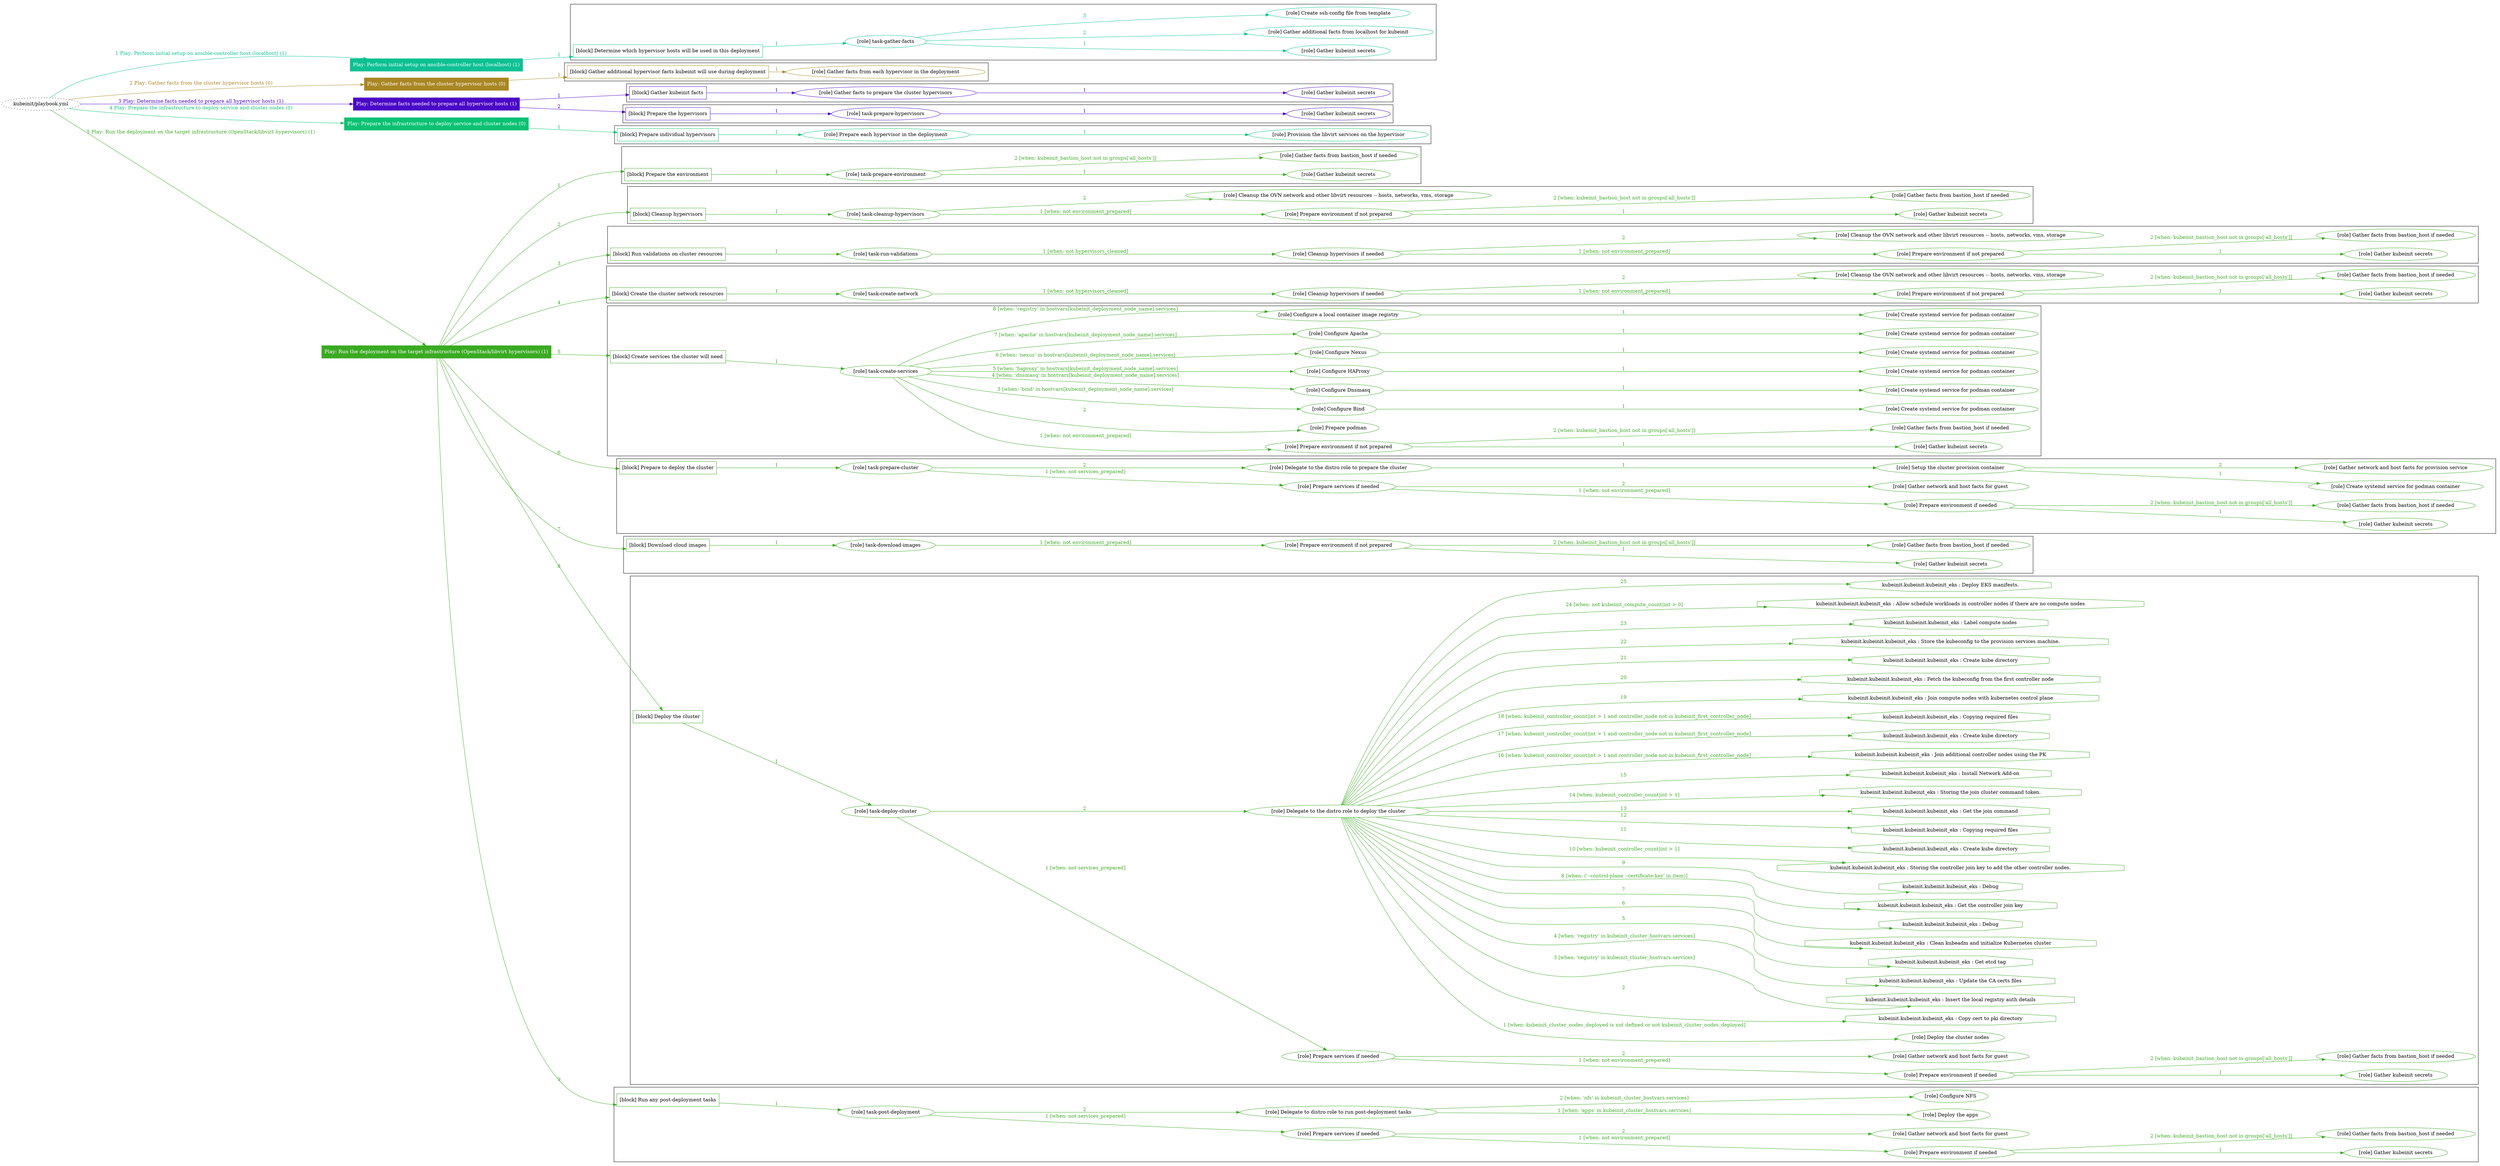 digraph {
	graph [concentrate=true ordering=in rankdir=LR ratio=fill]
	edge [esep=5 sep=10]
	"kubeinit/playbook.yml" [URL="/home/runner/work/kubeinit/kubeinit/kubeinit/playbook.yml" id=playbook_73ea5d40 style=dotted]
	"kubeinit/playbook.yml" -> play_178c7179 [label="1 Play: Perform initial setup on ansible-controller host (localhost) (1)" color="#0bc193" fontcolor="#0bc193" id=edge_play_178c7179 labeltooltip="1 Play: Perform initial setup on ansible-controller host (localhost) (1)" tooltip="1 Play: Perform initial setup on ansible-controller host (localhost) (1)"]
	subgraph "Play: Perform initial setup on ansible-controller host (localhost) (1)" {
		play_178c7179 [label="Play: Perform initial setup on ansible-controller host (localhost) (1)" URL="/home/runner/work/kubeinit/kubeinit/kubeinit/playbook.yml" color="#0bc193" fontcolor="#ffffff" id=play_178c7179 shape=box style=filled tooltip=localhost]
		play_178c7179 -> block_d33a2add [label=1 color="#0bc193" fontcolor="#0bc193" id=edge_block_d33a2add labeltooltip=1 tooltip=1]
		subgraph cluster_block_d33a2add {
			block_d33a2add [label="[block] Determine which hypervisor hosts will be used in this deployment" URL="/home/runner/work/kubeinit/kubeinit/kubeinit/playbook.yml" color="#0bc193" id=block_d33a2add labeltooltip="Determine which hypervisor hosts will be used in this deployment" shape=box tooltip="Determine which hypervisor hosts will be used in this deployment"]
			block_d33a2add -> role_a3ffa17d [label="1 " color="#0bc193" fontcolor="#0bc193" id=edge_role_a3ffa17d labeltooltip="1 " tooltip="1 "]
			subgraph "task-gather-facts" {
				role_a3ffa17d [label="[role] task-gather-facts" URL="/home/runner/work/kubeinit/kubeinit/kubeinit/playbook.yml" color="#0bc193" id=role_a3ffa17d tooltip="task-gather-facts"]
				role_a3ffa17d -> role_2669a868 [label="1 " color="#0bc193" fontcolor="#0bc193" id=edge_role_2669a868 labeltooltip="1 " tooltip="1 "]
				subgraph "Gather kubeinit secrets" {
					role_2669a868 [label="[role] Gather kubeinit secrets" URL="/home/runner/.ansible/collections/ansible_collections/kubeinit/kubeinit/roles/kubeinit_prepare/tasks/build_hypervisors_group.yml" color="#0bc193" id=role_2669a868 tooltip="Gather kubeinit secrets"]
				}
				role_a3ffa17d -> role_942c9048 [label="2 " color="#0bc193" fontcolor="#0bc193" id=edge_role_942c9048 labeltooltip="2 " tooltip="2 "]
				subgraph "Gather additional facts from localhost for kubeinit" {
					role_942c9048 [label="[role] Gather additional facts from localhost for kubeinit" URL="/home/runner/.ansible/collections/ansible_collections/kubeinit/kubeinit/roles/kubeinit_prepare/tasks/build_hypervisors_group.yml" color="#0bc193" id=role_942c9048 tooltip="Gather additional facts from localhost for kubeinit"]
				}
				role_a3ffa17d -> role_e2783677 [label="3 " color="#0bc193" fontcolor="#0bc193" id=edge_role_e2783677 labeltooltip="3 " tooltip="3 "]
				subgraph "Create ssh config file from template" {
					role_e2783677 [label="[role] Create ssh config file from template" URL="/home/runner/.ansible/collections/ansible_collections/kubeinit/kubeinit/roles/kubeinit_prepare/tasks/build_hypervisors_group.yml" color="#0bc193" id=role_e2783677 tooltip="Create ssh config file from template"]
				}
			}
		}
	}
	"kubeinit/playbook.yml" -> play_78fa044d [label="2 Play: Gather facts from the cluster hypervisor hosts (0)" color="#a98623" fontcolor="#a98623" id=edge_play_78fa044d labeltooltip="2 Play: Gather facts from the cluster hypervisor hosts (0)" tooltip="2 Play: Gather facts from the cluster hypervisor hosts (0)"]
	subgraph "Play: Gather facts from the cluster hypervisor hosts (0)" {
		play_78fa044d [label="Play: Gather facts from the cluster hypervisor hosts (0)" URL="/home/runner/work/kubeinit/kubeinit/kubeinit/playbook.yml" color="#a98623" fontcolor="#ffffff" id=play_78fa044d shape=box style=filled tooltip="Play: Gather facts from the cluster hypervisor hosts (0)"]
		play_78fa044d -> block_79963cf7 [label=1 color="#a98623" fontcolor="#a98623" id=edge_block_79963cf7 labeltooltip=1 tooltip=1]
		subgraph cluster_block_79963cf7 {
			block_79963cf7 [label="[block] Gather additional hypervisor facts kubeinit will use during deployment" URL="/home/runner/work/kubeinit/kubeinit/kubeinit/playbook.yml" color="#a98623" id=block_79963cf7 labeltooltip="Gather additional hypervisor facts kubeinit will use during deployment" shape=box tooltip="Gather additional hypervisor facts kubeinit will use during deployment"]
			block_79963cf7 -> role_2bf101c7 [label="1 " color="#a98623" fontcolor="#a98623" id=edge_role_2bf101c7 labeltooltip="1 " tooltip="1 "]
			subgraph "Gather facts from each hypervisor in the deployment" {
				role_2bf101c7 [label="[role] Gather facts from each hypervisor in the deployment" URL="/home/runner/work/kubeinit/kubeinit/kubeinit/playbook.yml" color="#a98623" id=role_2bf101c7 tooltip="Gather facts from each hypervisor in the deployment"]
			}
		}
	}
	"kubeinit/playbook.yml" -> play_cc22d620 [label="3 Play: Determine facts needed to prepare all hypervisor hosts (1)" color="#4a06c6" fontcolor="#4a06c6" id=edge_play_cc22d620 labeltooltip="3 Play: Determine facts needed to prepare all hypervisor hosts (1)" tooltip="3 Play: Determine facts needed to prepare all hypervisor hosts (1)"]
	subgraph "Play: Determine facts needed to prepare all hypervisor hosts (1)" {
		play_cc22d620 [label="Play: Determine facts needed to prepare all hypervisor hosts (1)" URL="/home/runner/work/kubeinit/kubeinit/kubeinit/playbook.yml" color="#4a06c6" fontcolor="#ffffff" id=play_cc22d620 shape=box style=filled tooltip=localhost]
		play_cc22d620 -> block_be7b2fae [label=1 color="#4a06c6" fontcolor="#4a06c6" id=edge_block_be7b2fae labeltooltip=1 tooltip=1]
		subgraph cluster_block_be7b2fae {
			block_be7b2fae [label="[block] Gather kubeinit facts" URL="/home/runner/work/kubeinit/kubeinit/kubeinit/playbook.yml" color="#4a06c6" id=block_be7b2fae labeltooltip="Gather kubeinit facts" shape=box tooltip="Gather kubeinit facts"]
			block_be7b2fae -> role_cfc468ed [label="1 " color="#4a06c6" fontcolor="#4a06c6" id=edge_role_cfc468ed labeltooltip="1 " tooltip="1 "]
			subgraph "Gather facts to prepare the cluster hypervisors" {
				role_cfc468ed [label="[role] Gather facts to prepare the cluster hypervisors" URL="/home/runner/work/kubeinit/kubeinit/kubeinit/playbook.yml" color="#4a06c6" id=role_cfc468ed tooltip="Gather facts to prepare the cluster hypervisors"]
				role_cfc468ed -> role_69be9caf [label="1 " color="#4a06c6" fontcolor="#4a06c6" id=edge_role_69be9caf labeltooltip="1 " tooltip="1 "]
				subgraph "Gather kubeinit secrets" {
					role_69be9caf [label="[role] Gather kubeinit secrets" URL="/home/runner/.ansible/collections/ansible_collections/kubeinit/kubeinit/roles/kubeinit_prepare/tasks/gather_kubeinit_facts.yml" color="#4a06c6" id=role_69be9caf tooltip="Gather kubeinit secrets"]
				}
			}
		}
		play_cc22d620 -> block_89b8a695 [label=2 color="#4a06c6" fontcolor="#4a06c6" id=edge_block_89b8a695 labeltooltip=2 tooltip=2]
		subgraph cluster_block_89b8a695 {
			block_89b8a695 [label="[block] Prepare the hypervisors" URL="/home/runner/work/kubeinit/kubeinit/kubeinit/playbook.yml" color="#4a06c6" id=block_89b8a695 labeltooltip="Prepare the hypervisors" shape=box tooltip="Prepare the hypervisors"]
			block_89b8a695 -> role_dc001e9f [label="1 " color="#4a06c6" fontcolor="#4a06c6" id=edge_role_dc001e9f labeltooltip="1 " tooltip="1 "]
			subgraph "task-prepare-hypervisors" {
				role_dc001e9f [label="[role] task-prepare-hypervisors" URL="/home/runner/work/kubeinit/kubeinit/kubeinit/playbook.yml" color="#4a06c6" id=role_dc001e9f tooltip="task-prepare-hypervisors"]
				role_dc001e9f -> role_aa5a6fe9 [label="1 " color="#4a06c6" fontcolor="#4a06c6" id=edge_role_aa5a6fe9 labeltooltip="1 " tooltip="1 "]
				subgraph "Gather kubeinit secrets" {
					role_aa5a6fe9 [label="[role] Gather kubeinit secrets" URL="/home/runner/.ansible/collections/ansible_collections/kubeinit/kubeinit/roles/kubeinit_prepare/tasks/gather_kubeinit_facts.yml" color="#4a06c6" id=role_aa5a6fe9 tooltip="Gather kubeinit secrets"]
				}
			}
		}
	}
	"kubeinit/playbook.yml" -> play_43440e6a [label="4 Play: Prepare the infrastructure to deploy service and cluster nodes (0)" color="#0ac273" fontcolor="#0ac273" id=edge_play_43440e6a labeltooltip="4 Play: Prepare the infrastructure to deploy service and cluster nodes (0)" tooltip="4 Play: Prepare the infrastructure to deploy service and cluster nodes (0)"]
	subgraph "Play: Prepare the infrastructure to deploy service and cluster nodes (0)" {
		play_43440e6a [label="Play: Prepare the infrastructure to deploy service and cluster nodes (0)" URL="/home/runner/work/kubeinit/kubeinit/kubeinit/playbook.yml" color="#0ac273" fontcolor="#ffffff" id=play_43440e6a shape=box style=filled tooltip="Play: Prepare the infrastructure to deploy service and cluster nodes (0)"]
		play_43440e6a -> block_5da84315 [label=1 color="#0ac273" fontcolor="#0ac273" id=edge_block_5da84315 labeltooltip=1 tooltip=1]
		subgraph cluster_block_5da84315 {
			block_5da84315 [label="[block] Prepare individual hypervisors" URL="/home/runner/work/kubeinit/kubeinit/kubeinit/playbook.yml" color="#0ac273" id=block_5da84315 labeltooltip="Prepare individual hypervisors" shape=box tooltip="Prepare individual hypervisors"]
			block_5da84315 -> role_66bf6797 [label="1 " color="#0ac273" fontcolor="#0ac273" id=edge_role_66bf6797 labeltooltip="1 " tooltip="1 "]
			subgraph "Prepare each hypervisor in the deployment" {
				role_66bf6797 [label="[role] Prepare each hypervisor in the deployment" URL="/home/runner/work/kubeinit/kubeinit/kubeinit/playbook.yml" color="#0ac273" id=role_66bf6797 tooltip="Prepare each hypervisor in the deployment"]
				role_66bf6797 -> role_6b12c9f8 [label="1 " color="#0ac273" fontcolor="#0ac273" id=edge_role_6b12c9f8 labeltooltip="1 " tooltip="1 "]
				subgraph "Provision the libvirt services on the hypervisor" {
					role_6b12c9f8 [label="[role] Provision the libvirt services on the hypervisor" URL="/home/runner/.ansible/collections/ansible_collections/kubeinit/kubeinit/roles/kubeinit_prepare/tasks/prepare_hypervisor.yml" color="#0ac273" id=role_6b12c9f8 tooltip="Provision the libvirt services on the hypervisor"]
				}
			}
		}
	}
	"kubeinit/playbook.yml" -> play_8c457fa3 [label="5 Play: Run the deployment on the target infrastructure (OpenStack/libvirt hypervisors) (1)" color="#3aaa22" fontcolor="#3aaa22" id=edge_play_8c457fa3 labeltooltip="5 Play: Run the deployment on the target infrastructure (OpenStack/libvirt hypervisors) (1)" tooltip="5 Play: Run the deployment on the target infrastructure (OpenStack/libvirt hypervisors) (1)"]
	subgraph "Play: Run the deployment on the target infrastructure (OpenStack/libvirt hypervisors) (1)" {
		play_8c457fa3 [label="Play: Run the deployment on the target infrastructure (OpenStack/libvirt hypervisors) (1)" URL="/home/runner/work/kubeinit/kubeinit/kubeinit/playbook.yml" color="#3aaa22" fontcolor="#ffffff" id=play_8c457fa3 shape=box style=filled tooltip=localhost]
		play_8c457fa3 -> block_6db707db [label=1 color="#3aaa22" fontcolor="#3aaa22" id=edge_block_6db707db labeltooltip=1 tooltip=1]
		subgraph cluster_block_6db707db {
			block_6db707db [label="[block] Prepare the environment" URL="/home/runner/work/kubeinit/kubeinit/kubeinit/playbook.yml" color="#3aaa22" id=block_6db707db labeltooltip="Prepare the environment" shape=box tooltip="Prepare the environment"]
			block_6db707db -> role_8613cb10 [label="1 " color="#3aaa22" fontcolor="#3aaa22" id=edge_role_8613cb10 labeltooltip="1 " tooltip="1 "]
			subgraph "task-prepare-environment" {
				role_8613cb10 [label="[role] task-prepare-environment" URL="/home/runner/work/kubeinit/kubeinit/kubeinit/playbook.yml" color="#3aaa22" id=role_8613cb10 tooltip="task-prepare-environment"]
				role_8613cb10 -> role_75d8acd9 [label="1 " color="#3aaa22" fontcolor="#3aaa22" id=edge_role_75d8acd9 labeltooltip="1 " tooltip="1 "]
				subgraph "Gather kubeinit secrets" {
					role_75d8acd9 [label="[role] Gather kubeinit secrets" URL="/home/runner/.ansible/collections/ansible_collections/kubeinit/kubeinit/roles/kubeinit_prepare/tasks/gather_kubeinit_facts.yml" color="#3aaa22" id=role_75d8acd9 tooltip="Gather kubeinit secrets"]
				}
				role_8613cb10 -> role_0a829ca1 [label="2 [when: kubeinit_bastion_host not in groups['all_hosts']]" color="#3aaa22" fontcolor="#3aaa22" id=edge_role_0a829ca1 labeltooltip="2 [when: kubeinit_bastion_host not in groups['all_hosts']]" tooltip="2 [when: kubeinit_bastion_host not in groups['all_hosts']]"]
				subgraph "Gather facts from bastion_host if needed" {
					role_0a829ca1 [label="[role] Gather facts from bastion_host if needed" URL="/home/runner/.ansible/collections/ansible_collections/kubeinit/kubeinit/roles/kubeinit_prepare/tasks/main.yml" color="#3aaa22" id=role_0a829ca1 tooltip="Gather facts from bastion_host if needed"]
				}
			}
		}
		play_8c457fa3 -> block_9a903a98 [label=2 color="#3aaa22" fontcolor="#3aaa22" id=edge_block_9a903a98 labeltooltip=2 tooltip=2]
		subgraph cluster_block_9a903a98 {
			block_9a903a98 [label="[block] Cleanup hypervisors" URL="/home/runner/work/kubeinit/kubeinit/kubeinit/playbook.yml" color="#3aaa22" id=block_9a903a98 labeltooltip="Cleanup hypervisors" shape=box tooltip="Cleanup hypervisors"]
			block_9a903a98 -> role_1268deb5 [label="1 " color="#3aaa22" fontcolor="#3aaa22" id=edge_role_1268deb5 labeltooltip="1 " tooltip="1 "]
			subgraph "task-cleanup-hypervisors" {
				role_1268deb5 [label="[role] task-cleanup-hypervisors" URL="/home/runner/work/kubeinit/kubeinit/kubeinit/playbook.yml" color="#3aaa22" id=role_1268deb5 tooltip="task-cleanup-hypervisors"]
				role_1268deb5 -> role_5568a66a [label="1 [when: not environment_prepared]" color="#3aaa22" fontcolor="#3aaa22" id=edge_role_5568a66a labeltooltip="1 [when: not environment_prepared]" tooltip="1 [when: not environment_prepared]"]
				subgraph "Prepare environment if not prepared" {
					role_5568a66a [label="[role] Prepare environment if not prepared" URL="/home/runner/.ansible/collections/ansible_collections/kubeinit/kubeinit/roles/kubeinit_libvirt/tasks/cleanup_hypervisors.yml" color="#3aaa22" id=role_5568a66a tooltip="Prepare environment if not prepared"]
					role_5568a66a -> role_e783dce4 [label="1 " color="#3aaa22" fontcolor="#3aaa22" id=edge_role_e783dce4 labeltooltip="1 " tooltip="1 "]
					subgraph "Gather kubeinit secrets" {
						role_e783dce4 [label="[role] Gather kubeinit secrets" URL="/home/runner/.ansible/collections/ansible_collections/kubeinit/kubeinit/roles/kubeinit_prepare/tasks/gather_kubeinit_facts.yml" color="#3aaa22" id=role_e783dce4 tooltip="Gather kubeinit secrets"]
					}
					role_5568a66a -> role_cadfa3b3 [label="2 [when: kubeinit_bastion_host not in groups['all_hosts']]" color="#3aaa22" fontcolor="#3aaa22" id=edge_role_cadfa3b3 labeltooltip="2 [when: kubeinit_bastion_host not in groups['all_hosts']]" tooltip="2 [when: kubeinit_bastion_host not in groups['all_hosts']]"]
					subgraph "Gather facts from bastion_host if needed" {
						role_cadfa3b3 [label="[role] Gather facts from bastion_host if needed" URL="/home/runner/.ansible/collections/ansible_collections/kubeinit/kubeinit/roles/kubeinit_prepare/tasks/main.yml" color="#3aaa22" id=role_cadfa3b3 tooltip="Gather facts from bastion_host if needed"]
					}
				}
				role_1268deb5 -> role_5ed017e2 [label="2 " color="#3aaa22" fontcolor="#3aaa22" id=edge_role_5ed017e2 labeltooltip="2 " tooltip="2 "]
				subgraph "Cleanup the OVN network and other libvirt resources -- hosts, networks, vms, storage" {
					role_5ed017e2 [label="[role] Cleanup the OVN network and other libvirt resources -- hosts, networks, vms, storage" URL="/home/runner/.ansible/collections/ansible_collections/kubeinit/kubeinit/roles/kubeinit_libvirt/tasks/cleanup_hypervisors.yml" color="#3aaa22" id=role_5ed017e2 tooltip="Cleanup the OVN network and other libvirt resources -- hosts, networks, vms, storage"]
				}
			}
		}
		play_8c457fa3 -> block_7026a545 [label=3 color="#3aaa22" fontcolor="#3aaa22" id=edge_block_7026a545 labeltooltip=3 tooltip=3]
		subgraph cluster_block_7026a545 {
			block_7026a545 [label="[block] Run validations on cluster resources" URL="/home/runner/work/kubeinit/kubeinit/kubeinit/playbook.yml" color="#3aaa22" id=block_7026a545 labeltooltip="Run validations on cluster resources" shape=box tooltip="Run validations on cluster resources"]
			block_7026a545 -> role_ca55e3d1 [label="1 " color="#3aaa22" fontcolor="#3aaa22" id=edge_role_ca55e3d1 labeltooltip="1 " tooltip="1 "]
			subgraph "task-run-validations" {
				role_ca55e3d1 [label="[role] task-run-validations" URL="/home/runner/work/kubeinit/kubeinit/kubeinit/playbook.yml" color="#3aaa22" id=role_ca55e3d1 tooltip="task-run-validations"]
				role_ca55e3d1 -> role_7c94e827 [label="1 [when: not hypervisors_cleaned]" color="#3aaa22" fontcolor="#3aaa22" id=edge_role_7c94e827 labeltooltip="1 [when: not hypervisors_cleaned]" tooltip="1 [when: not hypervisors_cleaned]"]
				subgraph "Cleanup hypervisors if needed" {
					role_7c94e827 [label="[role] Cleanup hypervisors if needed" URL="/home/runner/.ansible/collections/ansible_collections/kubeinit/kubeinit/roles/kubeinit_validations/tasks/main.yml" color="#3aaa22" id=role_7c94e827 tooltip="Cleanup hypervisors if needed"]
					role_7c94e827 -> role_f835005c [label="1 [when: not environment_prepared]" color="#3aaa22" fontcolor="#3aaa22" id=edge_role_f835005c labeltooltip="1 [when: not environment_prepared]" tooltip="1 [when: not environment_prepared]"]
					subgraph "Prepare environment if not prepared" {
						role_f835005c [label="[role] Prepare environment if not prepared" URL="/home/runner/.ansible/collections/ansible_collections/kubeinit/kubeinit/roles/kubeinit_libvirt/tasks/cleanup_hypervisors.yml" color="#3aaa22" id=role_f835005c tooltip="Prepare environment if not prepared"]
						role_f835005c -> role_4579c819 [label="1 " color="#3aaa22" fontcolor="#3aaa22" id=edge_role_4579c819 labeltooltip="1 " tooltip="1 "]
						subgraph "Gather kubeinit secrets" {
							role_4579c819 [label="[role] Gather kubeinit secrets" URL="/home/runner/.ansible/collections/ansible_collections/kubeinit/kubeinit/roles/kubeinit_prepare/tasks/gather_kubeinit_facts.yml" color="#3aaa22" id=role_4579c819 tooltip="Gather kubeinit secrets"]
						}
						role_f835005c -> role_3089111e [label="2 [when: kubeinit_bastion_host not in groups['all_hosts']]" color="#3aaa22" fontcolor="#3aaa22" id=edge_role_3089111e labeltooltip="2 [when: kubeinit_bastion_host not in groups['all_hosts']]" tooltip="2 [when: kubeinit_bastion_host not in groups['all_hosts']]"]
						subgraph "Gather facts from bastion_host if needed" {
							role_3089111e [label="[role] Gather facts from bastion_host if needed" URL="/home/runner/.ansible/collections/ansible_collections/kubeinit/kubeinit/roles/kubeinit_prepare/tasks/main.yml" color="#3aaa22" id=role_3089111e tooltip="Gather facts from bastion_host if needed"]
						}
					}
					role_7c94e827 -> role_7738b339 [label="2 " color="#3aaa22" fontcolor="#3aaa22" id=edge_role_7738b339 labeltooltip="2 " tooltip="2 "]
					subgraph "Cleanup the OVN network and other libvirt resources -- hosts, networks, vms, storage" {
						role_7738b339 [label="[role] Cleanup the OVN network and other libvirt resources -- hosts, networks, vms, storage" URL="/home/runner/.ansible/collections/ansible_collections/kubeinit/kubeinit/roles/kubeinit_libvirt/tasks/cleanup_hypervisors.yml" color="#3aaa22" id=role_7738b339 tooltip="Cleanup the OVN network and other libvirt resources -- hosts, networks, vms, storage"]
					}
				}
			}
		}
		play_8c457fa3 -> block_9e583477 [label=4 color="#3aaa22" fontcolor="#3aaa22" id=edge_block_9e583477 labeltooltip=4 tooltip=4]
		subgraph cluster_block_9e583477 {
			block_9e583477 [label="[block] Create the cluster network resources" URL="/home/runner/work/kubeinit/kubeinit/kubeinit/playbook.yml" color="#3aaa22" id=block_9e583477 labeltooltip="Create the cluster network resources" shape=box tooltip="Create the cluster network resources"]
			block_9e583477 -> role_05006e91 [label="1 " color="#3aaa22" fontcolor="#3aaa22" id=edge_role_05006e91 labeltooltip="1 " tooltip="1 "]
			subgraph "task-create-network" {
				role_05006e91 [label="[role] task-create-network" URL="/home/runner/work/kubeinit/kubeinit/kubeinit/playbook.yml" color="#3aaa22" id=role_05006e91 tooltip="task-create-network"]
				role_05006e91 -> role_e080c308 [label="1 [when: not hypervisors_cleaned]" color="#3aaa22" fontcolor="#3aaa22" id=edge_role_e080c308 labeltooltip="1 [when: not hypervisors_cleaned]" tooltip="1 [when: not hypervisors_cleaned]"]
				subgraph "Cleanup hypervisors if needed" {
					role_e080c308 [label="[role] Cleanup hypervisors if needed" URL="/home/runner/.ansible/collections/ansible_collections/kubeinit/kubeinit/roles/kubeinit_libvirt/tasks/create_network.yml" color="#3aaa22" id=role_e080c308 tooltip="Cleanup hypervisors if needed"]
					role_e080c308 -> role_e93b52b5 [label="1 [when: not environment_prepared]" color="#3aaa22" fontcolor="#3aaa22" id=edge_role_e93b52b5 labeltooltip="1 [when: not environment_prepared]" tooltip="1 [when: not environment_prepared]"]
					subgraph "Prepare environment if not prepared" {
						role_e93b52b5 [label="[role] Prepare environment if not prepared" URL="/home/runner/.ansible/collections/ansible_collections/kubeinit/kubeinit/roles/kubeinit_libvirt/tasks/cleanup_hypervisors.yml" color="#3aaa22" id=role_e93b52b5 tooltip="Prepare environment if not prepared"]
						role_e93b52b5 -> role_4f2430fd [label="1 " color="#3aaa22" fontcolor="#3aaa22" id=edge_role_4f2430fd labeltooltip="1 " tooltip="1 "]
						subgraph "Gather kubeinit secrets" {
							role_4f2430fd [label="[role] Gather kubeinit secrets" URL="/home/runner/.ansible/collections/ansible_collections/kubeinit/kubeinit/roles/kubeinit_prepare/tasks/gather_kubeinit_facts.yml" color="#3aaa22" id=role_4f2430fd tooltip="Gather kubeinit secrets"]
						}
						role_e93b52b5 -> role_8d8a42e8 [label="2 [when: kubeinit_bastion_host not in groups['all_hosts']]" color="#3aaa22" fontcolor="#3aaa22" id=edge_role_8d8a42e8 labeltooltip="2 [when: kubeinit_bastion_host not in groups['all_hosts']]" tooltip="2 [when: kubeinit_bastion_host not in groups['all_hosts']]"]
						subgraph "Gather facts from bastion_host if needed" {
							role_8d8a42e8 [label="[role] Gather facts from bastion_host if needed" URL="/home/runner/.ansible/collections/ansible_collections/kubeinit/kubeinit/roles/kubeinit_prepare/tasks/main.yml" color="#3aaa22" id=role_8d8a42e8 tooltip="Gather facts from bastion_host if needed"]
						}
					}
					role_e080c308 -> role_6d66b442 [label="2 " color="#3aaa22" fontcolor="#3aaa22" id=edge_role_6d66b442 labeltooltip="2 " tooltip="2 "]
					subgraph "Cleanup the OVN network and other libvirt resources -- hosts, networks, vms, storage" {
						role_6d66b442 [label="[role] Cleanup the OVN network and other libvirt resources -- hosts, networks, vms, storage" URL="/home/runner/.ansible/collections/ansible_collections/kubeinit/kubeinit/roles/kubeinit_libvirt/tasks/cleanup_hypervisors.yml" color="#3aaa22" id=role_6d66b442 tooltip="Cleanup the OVN network and other libvirt resources -- hosts, networks, vms, storage"]
					}
				}
			}
		}
		play_8c457fa3 -> block_02d36bf1 [label=5 color="#3aaa22" fontcolor="#3aaa22" id=edge_block_02d36bf1 labeltooltip=5 tooltip=5]
		subgraph cluster_block_02d36bf1 {
			block_02d36bf1 [label="[block] Create services the cluster will need" URL="/home/runner/work/kubeinit/kubeinit/kubeinit/playbook.yml" color="#3aaa22" id=block_02d36bf1 labeltooltip="Create services the cluster will need" shape=box tooltip="Create services the cluster will need"]
			block_02d36bf1 -> role_5f717caa [label="1 " color="#3aaa22" fontcolor="#3aaa22" id=edge_role_5f717caa labeltooltip="1 " tooltip="1 "]
			subgraph "task-create-services" {
				role_5f717caa [label="[role] task-create-services" URL="/home/runner/work/kubeinit/kubeinit/kubeinit/playbook.yml" color="#3aaa22" id=role_5f717caa tooltip="task-create-services"]
				role_5f717caa -> role_db085041 [label="1 [when: not environment_prepared]" color="#3aaa22" fontcolor="#3aaa22" id=edge_role_db085041 labeltooltip="1 [when: not environment_prepared]" tooltip="1 [when: not environment_prepared]"]
				subgraph "Prepare environment if not prepared" {
					role_db085041 [label="[role] Prepare environment if not prepared" URL="/home/runner/.ansible/collections/ansible_collections/kubeinit/kubeinit/roles/kubeinit_services/tasks/main.yml" color="#3aaa22" id=role_db085041 tooltip="Prepare environment if not prepared"]
					role_db085041 -> role_125e36d4 [label="1 " color="#3aaa22" fontcolor="#3aaa22" id=edge_role_125e36d4 labeltooltip="1 " tooltip="1 "]
					subgraph "Gather kubeinit secrets" {
						role_125e36d4 [label="[role] Gather kubeinit secrets" URL="/home/runner/.ansible/collections/ansible_collections/kubeinit/kubeinit/roles/kubeinit_prepare/tasks/gather_kubeinit_facts.yml" color="#3aaa22" id=role_125e36d4 tooltip="Gather kubeinit secrets"]
					}
					role_db085041 -> role_a59e546f [label="2 [when: kubeinit_bastion_host not in groups['all_hosts']]" color="#3aaa22" fontcolor="#3aaa22" id=edge_role_a59e546f labeltooltip="2 [when: kubeinit_bastion_host not in groups['all_hosts']]" tooltip="2 [when: kubeinit_bastion_host not in groups['all_hosts']]"]
					subgraph "Gather facts from bastion_host if needed" {
						role_a59e546f [label="[role] Gather facts from bastion_host if needed" URL="/home/runner/.ansible/collections/ansible_collections/kubeinit/kubeinit/roles/kubeinit_prepare/tasks/main.yml" color="#3aaa22" id=role_a59e546f tooltip="Gather facts from bastion_host if needed"]
					}
				}
				role_5f717caa -> role_64d8ad46 [label="2 " color="#3aaa22" fontcolor="#3aaa22" id=edge_role_64d8ad46 labeltooltip="2 " tooltip="2 "]
				subgraph "Prepare podman" {
					role_64d8ad46 [label="[role] Prepare podman" URL="/home/runner/.ansible/collections/ansible_collections/kubeinit/kubeinit/roles/kubeinit_services/tasks/00_create_service_pod.yml" color="#3aaa22" id=role_64d8ad46 tooltip="Prepare podman"]
				}
				role_5f717caa -> role_4acd50c9 [label="3 [when: 'bind' in hostvars[kubeinit_deployment_node_name].services]" color="#3aaa22" fontcolor="#3aaa22" id=edge_role_4acd50c9 labeltooltip="3 [when: 'bind' in hostvars[kubeinit_deployment_node_name].services]" tooltip="3 [when: 'bind' in hostvars[kubeinit_deployment_node_name].services]"]
				subgraph "Configure Bind" {
					role_4acd50c9 [label="[role] Configure Bind" URL="/home/runner/.ansible/collections/ansible_collections/kubeinit/kubeinit/roles/kubeinit_services/tasks/start_services_containers.yml" color="#3aaa22" id=role_4acd50c9 tooltip="Configure Bind"]
					role_4acd50c9 -> role_1719a830 [label="1 " color="#3aaa22" fontcolor="#3aaa22" id=edge_role_1719a830 labeltooltip="1 " tooltip="1 "]
					subgraph "Create systemd service for podman container" {
						role_1719a830 [label="[role] Create systemd service for podman container" URL="/home/runner/.ansible/collections/ansible_collections/kubeinit/kubeinit/roles/kubeinit_bind/tasks/main.yml" color="#3aaa22" id=role_1719a830 tooltip="Create systemd service for podman container"]
					}
				}
				role_5f717caa -> role_553f7c63 [label="4 [when: 'dnsmasq' in hostvars[kubeinit_deployment_node_name].services]" color="#3aaa22" fontcolor="#3aaa22" id=edge_role_553f7c63 labeltooltip="4 [when: 'dnsmasq' in hostvars[kubeinit_deployment_node_name].services]" tooltip="4 [when: 'dnsmasq' in hostvars[kubeinit_deployment_node_name].services]"]
				subgraph "Configure Dnsmasq" {
					role_553f7c63 [label="[role] Configure Dnsmasq" URL="/home/runner/.ansible/collections/ansible_collections/kubeinit/kubeinit/roles/kubeinit_services/tasks/start_services_containers.yml" color="#3aaa22" id=role_553f7c63 tooltip="Configure Dnsmasq"]
					role_553f7c63 -> role_0abdd514 [label="1 " color="#3aaa22" fontcolor="#3aaa22" id=edge_role_0abdd514 labeltooltip="1 " tooltip="1 "]
					subgraph "Create systemd service for podman container" {
						role_0abdd514 [label="[role] Create systemd service for podman container" URL="/home/runner/.ansible/collections/ansible_collections/kubeinit/kubeinit/roles/kubeinit_dnsmasq/tasks/main.yml" color="#3aaa22" id=role_0abdd514 tooltip="Create systemd service for podman container"]
					}
				}
				role_5f717caa -> role_19c30363 [label="5 [when: 'haproxy' in hostvars[kubeinit_deployment_node_name].services]" color="#3aaa22" fontcolor="#3aaa22" id=edge_role_19c30363 labeltooltip="5 [when: 'haproxy' in hostvars[kubeinit_deployment_node_name].services]" tooltip="5 [when: 'haproxy' in hostvars[kubeinit_deployment_node_name].services]"]
				subgraph "Configure HAProxy" {
					role_19c30363 [label="[role] Configure HAProxy" URL="/home/runner/.ansible/collections/ansible_collections/kubeinit/kubeinit/roles/kubeinit_services/tasks/start_services_containers.yml" color="#3aaa22" id=role_19c30363 tooltip="Configure HAProxy"]
					role_19c30363 -> role_e833a7bb [label="1 " color="#3aaa22" fontcolor="#3aaa22" id=edge_role_e833a7bb labeltooltip="1 " tooltip="1 "]
					subgraph "Create systemd service for podman container" {
						role_e833a7bb [label="[role] Create systemd service for podman container" URL="/home/runner/.ansible/collections/ansible_collections/kubeinit/kubeinit/roles/kubeinit_haproxy/tasks/main.yml" color="#3aaa22" id=role_e833a7bb tooltip="Create systemd service for podman container"]
					}
				}
				role_5f717caa -> role_416440c4 [label="6 [when: 'nexus' in hostvars[kubeinit_deployment_node_name].services]" color="#3aaa22" fontcolor="#3aaa22" id=edge_role_416440c4 labeltooltip="6 [when: 'nexus' in hostvars[kubeinit_deployment_node_name].services]" tooltip="6 [when: 'nexus' in hostvars[kubeinit_deployment_node_name].services]"]
				subgraph "Configure Nexus" {
					role_416440c4 [label="[role] Configure Nexus" URL="/home/runner/.ansible/collections/ansible_collections/kubeinit/kubeinit/roles/kubeinit_services/tasks/start_services_containers.yml" color="#3aaa22" id=role_416440c4 tooltip="Configure Nexus"]
					role_416440c4 -> role_e95809be [label="1 " color="#3aaa22" fontcolor="#3aaa22" id=edge_role_e95809be labeltooltip="1 " tooltip="1 "]
					subgraph "Create systemd service for podman container" {
						role_e95809be [label="[role] Create systemd service for podman container" URL="/home/runner/.ansible/collections/ansible_collections/kubeinit/kubeinit/roles/kubeinit_nexus/tasks/main.yml" color="#3aaa22" id=role_e95809be tooltip="Create systemd service for podman container"]
					}
				}
				role_5f717caa -> role_b137587d [label="7 [when: 'apache' in hostvars[kubeinit_deployment_node_name].services]" color="#3aaa22" fontcolor="#3aaa22" id=edge_role_b137587d labeltooltip="7 [when: 'apache' in hostvars[kubeinit_deployment_node_name].services]" tooltip="7 [when: 'apache' in hostvars[kubeinit_deployment_node_name].services]"]
				subgraph "Configure Apache" {
					role_b137587d [label="[role] Configure Apache" URL="/home/runner/.ansible/collections/ansible_collections/kubeinit/kubeinit/roles/kubeinit_services/tasks/start_services_containers.yml" color="#3aaa22" id=role_b137587d tooltip="Configure Apache"]
					role_b137587d -> role_7c21de63 [label="1 " color="#3aaa22" fontcolor="#3aaa22" id=edge_role_7c21de63 labeltooltip="1 " tooltip="1 "]
					subgraph "Create systemd service for podman container" {
						role_7c21de63 [label="[role] Create systemd service for podman container" URL="/home/runner/.ansible/collections/ansible_collections/kubeinit/kubeinit/roles/kubeinit_apache/tasks/main.yml" color="#3aaa22" id=role_7c21de63 tooltip="Create systemd service for podman container"]
					}
				}
				role_5f717caa -> role_dafb9b0f [label="8 [when: 'registry' in hostvars[kubeinit_deployment_node_name].services]" color="#3aaa22" fontcolor="#3aaa22" id=edge_role_dafb9b0f labeltooltip="8 [when: 'registry' in hostvars[kubeinit_deployment_node_name].services]" tooltip="8 [when: 'registry' in hostvars[kubeinit_deployment_node_name].services]"]
				subgraph "Configure a local container image registry" {
					role_dafb9b0f [label="[role] Configure a local container image registry" URL="/home/runner/.ansible/collections/ansible_collections/kubeinit/kubeinit/roles/kubeinit_services/tasks/start_services_containers.yml" color="#3aaa22" id=role_dafb9b0f tooltip="Configure a local container image registry"]
					role_dafb9b0f -> role_c44cd8ab [label="1 " color="#3aaa22" fontcolor="#3aaa22" id=edge_role_c44cd8ab labeltooltip="1 " tooltip="1 "]
					subgraph "Create systemd service for podman container" {
						role_c44cd8ab [label="[role] Create systemd service for podman container" URL="/home/runner/.ansible/collections/ansible_collections/kubeinit/kubeinit/roles/kubeinit_registry/tasks/main.yml" color="#3aaa22" id=role_c44cd8ab tooltip="Create systemd service for podman container"]
					}
				}
			}
		}
		play_8c457fa3 -> block_323ad2e6 [label=6 color="#3aaa22" fontcolor="#3aaa22" id=edge_block_323ad2e6 labeltooltip=6 tooltip=6]
		subgraph cluster_block_323ad2e6 {
			block_323ad2e6 [label="[block] Prepare to deploy the cluster" URL="/home/runner/work/kubeinit/kubeinit/kubeinit/playbook.yml" color="#3aaa22" id=block_323ad2e6 labeltooltip="Prepare to deploy the cluster" shape=box tooltip="Prepare to deploy the cluster"]
			block_323ad2e6 -> role_d518e809 [label="1 " color="#3aaa22" fontcolor="#3aaa22" id=edge_role_d518e809 labeltooltip="1 " tooltip="1 "]
			subgraph "task-prepare-cluster" {
				role_d518e809 [label="[role] task-prepare-cluster" URL="/home/runner/work/kubeinit/kubeinit/kubeinit/playbook.yml" color="#3aaa22" id=role_d518e809 tooltip="task-prepare-cluster"]
				role_d518e809 -> role_3bc2be37 [label="1 [when: not services_prepared]" color="#3aaa22" fontcolor="#3aaa22" id=edge_role_3bc2be37 labeltooltip="1 [when: not services_prepared]" tooltip="1 [when: not services_prepared]"]
				subgraph "Prepare services if needed" {
					role_3bc2be37 [label="[role] Prepare services if needed" URL="/home/runner/.ansible/collections/ansible_collections/kubeinit/kubeinit/roles/kubeinit_prepare/tasks/prepare_cluster.yml" color="#3aaa22" id=role_3bc2be37 tooltip="Prepare services if needed"]
					role_3bc2be37 -> role_04d9d491 [label="1 [when: not environment_prepared]" color="#3aaa22" fontcolor="#3aaa22" id=edge_role_04d9d491 labeltooltip="1 [when: not environment_prepared]" tooltip="1 [when: not environment_prepared]"]
					subgraph "Prepare environment if needed" {
						role_04d9d491 [label="[role] Prepare environment if needed" URL="/home/runner/.ansible/collections/ansible_collections/kubeinit/kubeinit/roles/kubeinit_services/tasks/prepare_services.yml" color="#3aaa22" id=role_04d9d491 tooltip="Prepare environment if needed"]
						role_04d9d491 -> role_7031a077 [label="1 " color="#3aaa22" fontcolor="#3aaa22" id=edge_role_7031a077 labeltooltip="1 " tooltip="1 "]
						subgraph "Gather kubeinit secrets" {
							role_7031a077 [label="[role] Gather kubeinit secrets" URL="/home/runner/.ansible/collections/ansible_collections/kubeinit/kubeinit/roles/kubeinit_prepare/tasks/gather_kubeinit_facts.yml" color="#3aaa22" id=role_7031a077 tooltip="Gather kubeinit secrets"]
						}
						role_04d9d491 -> role_696933d4 [label="2 [when: kubeinit_bastion_host not in groups['all_hosts']]" color="#3aaa22" fontcolor="#3aaa22" id=edge_role_696933d4 labeltooltip="2 [when: kubeinit_bastion_host not in groups['all_hosts']]" tooltip="2 [when: kubeinit_bastion_host not in groups['all_hosts']]"]
						subgraph "Gather facts from bastion_host if needed" {
							role_696933d4 [label="[role] Gather facts from bastion_host if needed" URL="/home/runner/.ansible/collections/ansible_collections/kubeinit/kubeinit/roles/kubeinit_prepare/tasks/main.yml" color="#3aaa22" id=role_696933d4 tooltip="Gather facts from bastion_host if needed"]
						}
					}
					role_3bc2be37 -> role_7525ea0d [label="2 " color="#3aaa22" fontcolor="#3aaa22" id=edge_role_7525ea0d labeltooltip="2 " tooltip="2 "]
					subgraph "Gather network and host facts for guest" {
						role_7525ea0d [label="[role] Gather network and host facts for guest" URL="/home/runner/.ansible/collections/ansible_collections/kubeinit/kubeinit/roles/kubeinit_services/tasks/prepare_services.yml" color="#3aaa22" id=role_7525ea0d tooltip="Gather network and host facts for guest"]
					}
				}
				role_d518e809 -> role_5852e471 [label="2 " color="#3aaa22" fontcolor="#3aaa22" id=edge_role_5852e471 labeltooltip="2 " tooltip="2 "]
				subgraph "Delegate to the distro role to prepare the cluster" {
					role_5852e471 [label="[role] Delegate to the distro role to prepare the cluster" URL="/home/runner/.ansible/collections/ansible_collections/kubeinit/kubeinit/roles/kubeinit_prepare/tasks/prepare_cluster.yml" color="#3aaa22" id=role_5852e471 tooltip="Delegate to the distro role to prepare the cluster"]
					role_5852e471 -> role_4935df0c [label="1 " color="#3aaa22" fontcolor="#3aaa22" id=edge_role_4935df0c labeltooltip="1 " tooltip="1 "]
					subgraph "Setup the cluster provision container" {
						role_4935df0c [label="[role] Setup the cluster provision container" URL="/home/runner/.ansible/collections/ansible_collections/kubeinit/kubeinit/roles/kubeinit_eks/tasks/prepare_cluster.yml" color="#3aaa22" id=role_4935df0c tooltip="Setup the cluster provision container"]
						role_4935df0c -> role_073eee40 [label="1 " color="#3aaa22" fontcolor="#3aaa22" id=edge_role_073eee40 labeltooltip="1 " tooltip="1 "]
						subgraph "Create systemd service for podman container" {
							role_073eee40 [label="[role] Create systemd service for podman container" URL="/home/runner/.ansible/collections/ansible_collections/kubeinit/kubeinit/roles/kubeinit_services/tasks/create_provision_container.yml" color="#3aaa22" id=role_073eee40 tooltip="Create systemd service for podman container"]
						}
						role_4935df0c -> role_7ca35747 [label="2 " color="#3aaa22" fontcolor="#3aaa22" id=edge_role_7ca35747 labeltooltip="2 " tooltip="2 "]
						subgraph "Gather network and host facts for provision service" {
							role_7ca35747 [label="[role] Gather network and host facts for provision service" URL="/home/runner/.ansible/collections/ansible_collections/kubeinit/kubeinit/roles/kubeinit_services/tasks/create_provision_container.yml" color="#3aaa22" id=role_7ca35747 tooltip="Gather network and host facts for provision service"]
						}
					}
				}
			}
		}
		play_8c457fa3 -> block_1ee8c295 [label=7 color="#3aaa22" fontcolor="#3aaa22" id=edge_block_1ee8c295 labeltooltip=7 tooltip=7]
		subgraph cluster_block_1ee8c295 {
			block_1ee8c295 [label="[block] Download cloud images" URL="/home/runner/work/kubeinit/kubeinit/kubeinit/playbook.yml" color="#3aaa22" id=block_1ee8c295 labeltooltip="Download cloud images" shape=box tooltip="Download cloud images"]
			block_1ee8c295 -> role_e8138ae4 [label="1 " color="#3aaa22" fontcolor="#3aaa22" id=edge_role_e8138ae4 labeltooltip="1 " tooltip="1 "]
			subgraph "task-download-images" {
				role_e8138ae4 [label="[role] task-download-images" URL="/home/runner/work/kubeinit/kubeinit/kubeinit/playbook.yml" color="#3aaa22" id=role_e8138ae4 tooltip="task-download-images"]
				role_e8138ae4 -> role_0545362b [label="1 [when: not environment_prepared]" color="#3aaa22" fontcolor="#3aaa22" id=edge_role_0545362b labeltooltip="1 [when: not environment_prepared]" tooltip="1 [when: not environment_prepared]"]
				subgraph "Prepare environment if not prepared" {
					role_0545362b [label="[role] Prepare environment if not prepared" URL="/home/runner/.ansible/collections/ansible_collections/kubeinit/kubeinit/roles/kubeinit_libvirt/tasks/download_cloud_images.yml" color="#3aaa22" id=role_0545362b tooltip="Prepare environment if not prepared"]
					role_0545362b -> role_a1a759f5 [label="1 " color="#3aaa22" fontcolor="#3aaa22" id=edge_role_a1a759f5 labeltooltip="1 " tooltip="1 "]
					subgraph "Gather kubeinit secrets" {
						role_a1a759f5 [label="[role] Gather kubeinit secrets" URL="/home/runner/.ansible/collections/ansible_collections/kubeinit/kubeinit/roles/kubeinit_prepare/tasks/gather_kubeinit_facts.yml" color="#3aaa22" id=role_a1a759f5 tooltip="Gather kubeinit secrets"]
					}
					role_0545362b -> role_2d4eb5b9 [label="2 [when: kubeinit_bastion_host not in groups['all_hosts']]" color="#3aaa22" fontcolor="#3aaa22" id=edge_role_2d4eb5b9 labeltooltip="2 [when: kubeinit_bastion_host not in groups['all_hosts']]" tooltip="2 [when: kubeinit_bastion_host not in groups['all_hosts']]"]
					subgraph "Gather facts from bastion_host if needed" {
						role_2d4eb5b9 [label="[role] Gather facts from bastion_host if needed" URL="/home/runner/.ansible/collections/ansible_collections/kubeinit/kubeinit/roles/kubeinit_prepare/tasks/main.yml" color="#3aaa22" id=role_2d4eb5b9 tooltip="Gather facts from bastion_host if needed"]
					}
				}
			}
		}
		play_8c457fa3 -> block_e037a1fa [label=8 color="#3aaa22" fontcolor="#3aaa22" id=edge_block_e037a1fa labeltooltip=8 tooltip=8]
		subgraph cluster_block_e037a1fa {
			block_e037a1fa [label="[block] Deploy the cluster" URL="/home/runner/work/kubeinit/kubeinit/kubeinit/playbook.yml" color="#3aaa22" id=block_e037a1fa labeltooltip="Deploy the cluster" shape=box tooltip="Deploy the cluster"]
			block_e037a1fa -> role_b6f7ba2b [label="1 " color="#3aaa22" fontcolor="#3aaa22" id=edge_role_b6f7ba2b labeltooltip="1 " tooltip="1 "]
			subgraph "task-deploy-cluster" {
				role_b6f7ba2b [label="[role] task-deploy-cluster" URL="/home/runner/work/kubeinit/kubeinit/kubeinit/playbook.yml" color="#3aaa22" id=role_b6f7ba2b tooltip="task-deploy-cluster"]
				role_b6f7ba2b -> role_22e8f900 [label="1 [when: not services_prepared]" color="#3aaa22" fontcolor="#3aaa22" id=edge_role_22e8f900 labeltooltip="1 [when: not services_prepared]" tooltip="1 [when: not services_prepared]"]
				subgraph "Prepare services if needed" {
					role_22e8f900 [label="[role] Prepare services if needed" URL="/home/runner/.ansible/collections/ansible_collections/kubeinit/kubeinit/roles/kubeinit_prepare/tasks/deploy_cluster.yml" color="#3aaa22" id=role_22e8f900 tooltip="Prepare services if needed"]
					role_22e8f900 -> role_54256d20 [label="1 [when: not environment_prepared]" color="#3aaa22" fontcolor="#3aaa22" id=edge_role_54256d20 labeltooltip="1 [when: not environment_prepared]" tooltip="1 [when: not environment_prepared]"]
					subgraph "Prepare environment if needed" {
						role_54256d20 [label="[role] Prepare environment if needed" URL="/home/runner/.ansible/collections/ansible_collections/kubeinit/kubeinit/roles/kubeinit_services/tasks/prepare_services.yml" color="#3aaa22" id=role_54256d20 tooltip="Prepare environment if needed"]
						role_54256d20 -> role_ea3a3b77 [label="1 " color="#3aaa22" fontcolor="#3aaa22" id=edge_role_ea3a3b77 labeltooltip="1 " tooltip="1 "]
						subgraph "Gather kubeinit secrets" {
							role_ea3a3b77 [label="[role] Gather kubeinit secrets" URL="/home/runner/.ansible/collections/ansible_collections/kubeinit/kubeinit/roles/kubeinit_prepare/tasks/gather_kubeinit_facts.yml" color="#3aaa22" id=role_ea3a3b77 tooltip="Gather kubeinit secrets"]
						}
						role_54256d20 -> role_317f9a36 [label="2 [when: kubeinit_bastion_host not in groups['all_hosts']]" color="#3aaa22" fontcolor="#3aaa22" id=edge_role_317f9a36 labeltooltip="2 [when: kubeinit_bastion_host not in groups['all_hosts']]" tooltip="2 [when: kubeinit_bastion_host not in groups['all_hosts']]"]
						subgraph "Gather facts from bastion_host if needed" {
							role_317f9a36 [label="[role] Gather facts from bastion_host if needed" URL="/home/runner/.ansible/collections/ansible_collections/kubeinit/kubeinit/roles/kubeinit_prepare/tasks/main.yml" color="#3aaa22" id=role_317f9a36 tooltip="Gather facts from bastion_host if needed"]
						}
					}
					role_22e8f900 -> role_273f6d2d [label="2 " color="#3aaa22" fontcolor="#3aaa22" id=edge_role_273f6d2d labeltooltip="2 " tooltip="2 "]
					subgraph "Gather network and host facts for guest" {
						role_273f6d2d [label="[role] Gather network and host facts for guest" URL="/home/runner/.ansible/collections/ansible_collections/kubeinit/kubeinit/roles/kubeinit_services/tasks/prepare_services.yml" color="#3aaa22" id=role_273f6d2d tooltip="Gather network and host facts for guest"]
					}
				}
				role_b6f7ba2b -> role_c6d16368 [label="2 " color="#3aaa22" fontcolor="#3aaa22" id=edge_role_c6d16368 labeltooltip="2 " tooltip="2 "]
				subgraph "Delegate to the distro role to deploy the cluster" {
					role_c6d16368 [label="[role] Delegate to the distro role to deploy the cluster" URL="/home/runner/.ansible/collections/ansible_collections/kubeinit/kubeinit/roles/kubeinit_prepare/tasks/deploy_cluster.yml" color="#3aaa22" id=role_c6d16368 tooltip="Delegate to the distro role to deploy the cluster"]
					role_c6d16368 -> role_05c00298 [label="1 [when: kubeinit_cluster_nodes_deployed is not defined or not kubeinit_cluster_nodes_deployed]" color="#3aaa22" fontcolor="#3aaa22" id=edge_role_05c00298 labeltooltip="1 [when: kubeinit_cluster_nodes_deployed is not defined or not kubeinit_cluster_nodes_deployed]" tooltip="1 [when: kubeinit_cluster_nodes_deployed is not defined or not kubeinit_cluster_nodes_deployed]"]
					subgraph "Deploy the cluster nodes" {
						role_05c00298 [label="[role] Deploy the cluster nodes" URL="/home/runner/.ansible/collections/ansible_collections/kubeinit/kubeinit/roles/kubeinit_eks/tasks/main.yml" color="#3aaa22" id=role_05c00298 tooltip="Deploy the cluster nodes"]
					}
					task_bb6855b6 [label="kubeinit.kubeinit.kubeinit_eks : Copy cert to pki directory" URL="/home/runner/.ansible/collections/ansible_collections/kubeinit/kubeinit/roles/kubeinit_eks/tasks/main.yml" color="#3aaa22" id=task_bb6855b6 shape=octagon tooltip="kubeinit.kubeinit.kubeinit_eks : Copy cert to pki directory"]
					role_c6d16368 -> task_bb6855b6 [label="2 " color="#3aaa22" fontcolor="#3aaa22" id=edge_task_bb6855b6 labeltooltip="2 " tooltip="2 "]
					task_e274d589 [label="kubeinit.kubeinit.kubeinit_eks : Insert the local registry auth details" URL="/home/runner/.ansible/collections/ansible_collections/kubeinit/kubeinit/roles/kubeinit_eks/tasks/main.yml" color="#3aaa22" id=task_e274d589 shape=octagon tooltip="kubeinit.kubeinit.kubeinit_eks : Insert the local registry auth details"]
					role_c6d16368 -> task_e274d589 [label="3 [when: 'registry' in kubeinit_cluster_hostvars.services]" color="#3aaa22" fontcolor="#3aaa22" id=edge_task_e274d589 labeltooltip="3 [when: 'registry' in kubeinit_cluster_hostvars.services]" tooltip="3 [when: 'registry' in kubeinit_cluster_hostvars.services]"]
					task_fb089b96 [label="kubeinit.kubeinit.kubeinit_eks : Update the CA certs files" URL="/home/runner/.ansible/collections/ansible_collections/kubeinit/kubeinit/roles/kubeinit_eks/tasks/main.yml" color="#3aaa22" id=task_fb089b96 shape=octagon tooltip="kubeinit.kubeinit.kubeinit_eks : Update the CA certs files"]
					role_c6d16368 -> task_fb089b96 [label="4 [when: 'registry' in kubeinit_cluster_hostvars.services]" color="#3aaa22" fontcolor="#3aaa22" id=edge_task_fb089b96 labeltooltip="4 [when: 'registry' in kubeinit_cluster_hostvars.services]" tooltip="4 [when: 'registry' in kubeinit_cluster_hostvars.services]"]
					task_41b02beb [label="kubeinit.kubeinit.kubeinit_eks : Get etcd tag" URL="/home/runner/.ansible/collections/ansible_collections/kubeinit/kubeinit/roles/kubeinit_eks/tasks/main.yml" color="#3aaa22" id=task_41b02beb shape=octagon tooltip="kubeinit.kubeinit.kubeinit_eks : Get etcd tag"]
					role_c6d16368 -> task_41b02beb [label="5 " color="#3aaa22" fontcolor="#3aaa22" id=edge_task_41b02beb labeltooltip="5 " tooltip="5 "]
					task_5e366c5f [label="kubeinit.kubeinit.kubeinit_eks : Clean kubeadm and initialize Kubernetes cluster" URL="/home/runner/.ansible/collections/ansible_collections/kubeinit/kubeinit/roles/kubeinit_eks/tasks/main.yml" color="#3aaa22" id=task_5e366c5f shape=octagon tooltip="kubeinit.kubeinit.kubeinit_eks : Clean kubeadm and initialize Kubernetes cluster"]
					role_c6d16368 -> task_5e366c5f [label="6 " color="#3aaa22" fontcolor="#3aaa22" id=edge_task_5e366c5f labeltooltip="6 " tooltip="6 "]
					task_904a553f [label="kubeinit.kubeinit.kubeinit_eks : Debug" URL="/home/runner/.ansible/collections/ansible_collections/kubeinit/kubeinit/roles/kubeinit_eks/tasks/main.yml" color="#3aaa22" id=task_904a553f shape=octagon tooltip="kubeinit.kubeinit.kubeinit_eks : Debug"]
					role_c6d16368 -> task_904a553f [label="7 " color="#3aaa22" fontcolor="#3aaa22" id=edge_task_904a553f labeltooltip="7 " tooltip="7 "]
					task_9d25625b [label="kubeinit.kubeinit.kubeinit_eks : Get the controller join key" URL="/home/runner/.ansible/collections/ansible_collections/kubeinit/kubeinit/roles/kubeinit_eks/tasks/main.yml" color="#3aaa22" id=task_9d25625b shape=octagon tooltip="kubeinit.kubeinit.kubeinit_eks : Get the controller join key"]
					role_c6d16368 -> task_9d25625b [label="8 [when: ('--control-plane --certificate-key' in item)]" color="#3aaa22" fontcolor="#3aaa22" id=edge_task_9d25625b labeltooltip="8 [when: ('--control-plane --certificate-key' in item)]" tooltip="8 [when: ('--control-plane --certificate-key' in item)]"]
					task_0ab69179 [label="kubeinit.kubeinit.kubeinit_eks : Debug" URL="/home/runner/.ansible/collections/ansible_collections/kubeinit/kubeinit/roles/kubeinit_eks/tasks/main.yml" color="#3aaa22" id=task_0ab69179 shape=octagon tooltip="kubeinit.kubeinit.kubeinit_eks : Debug"]
					role_c6d16368 -> task_0ab69179 [label="9 " color="#3aaa22" fontcolor="#3aaa22" id=edge_task_0ab69179 labeltooltip="9 " tooltip="9 "]
					task_09dd15fd [label="kubeinit.kubeinit.kubeinit_eks : Storing the controller join key to add the other controller nodes." URL="/home/runner/.ansible/collections/ansible_collections/kubeinit/kubeinit/roles/kubeinit_eks/tasks/main.yml" color="#3aaa22" id=task_09dd15fd shape=octagon tooltip="kubeinit.kubeinit.kubeinit_eks : Storing the controller join key to add the other controller nodes."]
					role_c6d16368 -> task_09dd15fd [label="10 [when: kubeinit_controller_count|int > 1]" color="#3aaa22" fontcolor="#3aaa22" id=edge_task_09dd15fd labeltooltip="10 [when: kubeinit_controller_count|int > 1]" tooltip="10 [when: kubeinit_controller_count|int > 1]"]
					task_428eb3b5 [label="kubeinit.kubeinit.kubeinit_eks : Create kube directory" URL="/home/runner/.ansible/collections/ansible_collections/kubeinit/kubeinit/roles/kubeinit_eks/tasks/main.yml" color="#3aaa22" id=task_428eb3b5 shape=octagon tooltip="kubeinit.kubeinit.kubeinit_eks : Create kube directory"]
					role_c6d16368 -> task_428eb3b5 [label="11 " color="#3aaa22" fontcolor="#3aaa22" id=edge_task_428eb3b5 labeltooltip="11 " tooltip="11 "]
					task_d9006814 [label="kubeinit.kubeinit.kubeinit_eks : Copying required files" URL="/home/runner/.ansible/collections/ansible_collections/kubeinit/kubeinit/roles/kubeinit_eks/tasks/main.yml" color="#3aaa22" id=task_d9006814 shape=octagon tooltip="kubeinit.kubeinit.kubeinit_eks : Copying required files"]
					role_c6d16368 -> task_d9006814 [label="12 " color="#3aaa22" fontcolor="#3aaa22" id=edge_task_d9006814 labeltooltip="12 " tooltip="12 "]
					task_35c9c95a [label="kubeinit.kubeinit.kubeinit_eks : Get the join command" URL="/home/runner/.ansible/collections/ansible_collections/kubeinit/kubeinit/roles/kubeinit_eks/tasks/main.yml" color="#3aaa22" id=task_35c9c95a shape=octagon tooltip="kubeinit.kubeinit.kubeinit_eks : Get the join command"]
					role_c6d16368 -> task_35c9c95a [label="13 " color="#3aaa22" fontcolor="#3aaa22" id=edge_task_35c9c95a labeltooltip="13 " tooltip="13 "]
					task_a907213c [label="kubeinit.kubeinit.kubeinit_eks : Storing the join cluster command token." URL="/home/runner/.ansible/collections/ansible_collections/kubeinit/kubeinit/roles/kubeinit_eks/tasks/main.yml" color="#3aaa22" id=task_a907213c shape=octagon tooltip="kubeinit.kubeinit.kubeinit_eks : Storing the join cluster command token."]
					role_c6d16368 -> task_a907213c [label="14 [when: kubeinit_controller_count|int > 1]" color="#3aaa22" fontcolor="#3aaa22" id=edge_task_a907213c labeltooltip="14 [when: kubeinit_controller_count|int > 1]" tooltip="14 [when: kubeinit_controller_count|int > 1]"]
					task_1fe78e5e [label="kubeinit.kubeinit.kubeinit_eks : Install Network Add-on" URL="/home/runner/.ansible/collections/ansible_collections/kubeinit/kubeinit/roles/kubeinit_eks/tasks/main.yml" color="#3aaa22" id=task_1fe78e5e shape=octagon tooltip="kubeinit.kubeinit.kubeinit_eks : Install Network Add-on"]
					role_c6d16368 -> task_1fe78e5e [label="15 " color="#3aaa22" fontcolor="#3aaa22" id=edge_task_1fe78e5e labeltooltip="15 " tooltip="15 "]
					task_d822a28d [label="kubeinit.kubeinit.kubeinit_eks : Join additional controller nodes using the PK" URL="/home/runner/.ansible/collections/ansible_collections/kubeinit/kubeinit/roles/kubeinit_eks/tasks/main.yml" color="#3aaa22" id=task_d822a28d shape=octagon tooltip="kubeinit.kubeinit.kubeinit_eks : Join additional controller nodes using the PK"]
					role_c6d16368 -> task_d822a28d [label="16 [when: kubeinit_controller_count|int > 1 and controller_node not in kubeinit_first_controller_node]" color="#3aaa22" fontcolor="#3aaa22" id=edge_task_d822a28d labeltooltip="16 [when: kubeinit_controller_count|int > 1 and controller_node not in kubeinit_first_controller_node]" tooltip="16 [when: kubeinit_controller_count|int > 1 and controller_node not in kubeinit_first_controller_node]"]
					task_fa59909b [label="kubeinit.kubeinit.kubeinit_eks : Create kube directory" URL="/home/runner/.ansible/collections/ansible_collections/kubeinit/kubeinit/roles/kubeinit_eks/tasks/main.yml" color="#3aaa22" id=task_fa59909b shape=octagon tooltip="kubeinit.kubeinit.kubeinit_eks : Create kube directory"]
					role_c6d16368 -> task_fa59909b [label="17 [when: kubeinit_controller_count|int > 1 and controller_node not in kubeinit_first_controller_node]" color="#3aaa22" fontcolor="#3aaa22" id=edge_task_fa59909b labeltooltip="17 [when: kubeinit_controller_count|int > 1 and controller_node not in kubeinit_first_controller_node]" tooltip="17 [when: kubeinit_controller_count|int > 1 and controller_node not in kubeinit_first_controller_node]"]
					task_4c479421 [label="kubeinit.kubeinit.kubeinit_eks : Copying required files" URL="/home/runner/.ansible/collections/ansible_collections/kubeinit/kubeinit/roles/kubeinit_eks/tasks/main.yml" color="#3aaa22" id=task_4c479421 shape=octagon tooltip="kubeinit.kubeinit.kubeinit_eks : Copying required files"]
					role_c6d16368 -> task_4c479421 [label="18 [when: kubeinit_controller_count|int > 1 and controller_node not in kubeinit_first_controller_node]" color="#3aaa22" fontcolor="#3aaa22" id=edge_task_4c479421 labeltooltip="18 [when: kubeinit_controller_count|int > 1 and controller_node not in kubeinit_first_controller_node]" tooltip="18 [when: kubeinit_controller_count|int > 1 and controller_node not in kubeinit_first_controller_node]"]
					task_04a72055 [label="kubeinit.kubeinit.kubeinit_eks : Join compute nodes with kubernetes control plane" URL="/home/runner/.ansible/collections/ansible_collections/kubeinit/kubeinit/roles/kubeinit_eks/tasks/main.yml" color="#3aaa22" id=task_04a72055 shape=octagon tooltip="kubeinit.kubeinit.kubeinit_eks : Join compute nodes with kubernetes control plane"]
					role_c6d16368 -> task_04a72055 [label="19 " color="#3aaa22" fontcolor="#3aaa22" id=edge_task_04a72055 labeltooltip="19 " tooltip="19 "]
					task_a7de5680 [label="kubeinit.kubeinit.kubeinit_eks : Fetch the kubeconfig from the first controller node" URL="/home/runner/.ansible/collections/ansible_collections/kubeinit/kubeinit/roles/kubeinit_eks/tasks/main.yml" color="#3aaa22" id=task_a7de5680 shape=octagon tooltip="kubeinit.kubeinit.kubeinit_eks : Fetch the kubeconfig from the first controller node"]
					role_c6d16368 -> task_a7de5680 [label="20 " color="#3aaa22" fontcolor="#3aaa22" id=edge_task_a7de5680 labeltooltip="20 " tooltip="20 "]
					task_fe85548d [label="kubeinit.kubeinit.kubeinit_eks : Create kube directory" URL="/home/runner/.ansible/collections/ansible_collections/kubeinit/kubeinit/roles/kubeinit_eks/tasks/main.yml" color="#3aaa22" id=task_fe85548d shape=octagon tooltip="kubeinit.kubeinit.kubeinit_eks : Create kube directory"]
					role_c6d16368 -> task_fe85548d [label="21 " color="#3aaa22" fontcolor="#3aaa22" id=edge_task_fe85548d labeltooltip="21 " tooltip="21 "]
					task_92197781 [label="kubeinit.kubeinit.kubeinit_eks : Store the kubeconfig to the provision services machine." URL="/home/runner/.ansible/collections/ansible_collections/kubeinit/kubeinit/roles/kubeinit_eks/tasks/main.yml" color="#3aaa22" id=task_92197781 shape=octagon tooltip="kubeinit.kubeinit.kubeinit_eks : Store the kubeconfig to the provision services machine."]
					role_c6d16368 -> task_92197781 [label="22 " color="#3aaa22" fontcolor="#3aaa22" id=edge_task_92197781 labeltooltip="22 " tooltip="22 "]
					task_b1e32bf0 [label="kubeinit.kubeinit.kubeinit_eks : Label compute nodes" URL="/home/runner/.ansible/collections/ansible_collections/kubeinit/kubeinit/roles/kubeinit_eks/tasks/main.yml" color="#3aaa22" id=task_b1e32bf0 shape=octagon tooltip="kubeinit.kubeinit.kubeinit_eks : Label compute nodes"]
					role_c6d16368 -> task_b1e32bf0 [label="23 " color="#3aaa22" fontcolor="#3aaa22" id=edge_task_b1e32bf0 labeltooltip="23 " tooltip="23 "]
					task_85255765 [label="kubeinit.kubeinit.kubeinit_eks : Allow schedule workloads in controller nodes if there are no compute nodes" URL="/home/runner/.ansible/collections/ansible_collections/kubeinit/kubeinit/roles/kubeinit_eks/tasks/main.yml" color="#3aaa22" id=task_85255765 shape=octagon tooltip="kubeinit.kubeinit.kubeinit_eks : Allow schedule workloads in controller nodes if there are no compute nodes"]
					role_c6d16368 -> task_85255765 [label="24 [when: not kubeinit_compute_count|int > 0]" color="#3aaa22" fontcolor="#3aaa22" id=edge_task_85255765 labeltooltip="24 [when: not kubeinit_compute_count|int > 0]" tooltip="24 [when: not kubeinit_compute_count|int > 0]"]
					task_bc4d8c07 [label="kubeinit.kubeinit.kubeinit_eks : Deploy EKS manifests." URL="/home/runner/.ansible/collections/ansible_collections/kubeinit/kubeinit/roles/kubeinit_eks/tasks/main.yml" color="#3aaa22" id=task_bc4d8c07 shape=octagon tooltip="kubeinit.kubeinit.kubeinit_eks : Deploy EKS manifests."]
					role_c6d16368 -> task_bc4d8c07 [label="25 " color="#3aaa22" fontcolor="#3aaa22" id=edge_task_bc4d8c07 labeltooltip="25 " tooltip="25 "]
				}
			}
		}
		play_8c457fa3 -> block_a3ce0288 [label=9 color="#3aaa22" fontcolor="#3aaa22" id=edge_block_a3ce0288 labeltooltip=9 tooltip=9]
		subgraph cluster_block_a3ce0288 {
			block_a3ce0288 [label="[block] Run any post-deployment tasks" URL="/home/runner/work/kubeinit/kubeinit/kubeinit/playbook.yml" color="#3aaa22" id=block_a3ce0288 labeltooltip="Run any post-deployment tasks" shape=box tooltip="Run any post-deployment tasks"]
			block_a3ce0288 -> role_7d56f361 [label="1 " color="#3aaa22" fontcolor="#3aaa22" id=edge_role_7d56f361 labeltooltip="1 " tooltip="1 "]
			subgraph "task-post-deployment" {
				role_7d56f361 [label="[role] task-post-deployment" URL="/home/runner/work/kubeinit/kubeinit/kubeinit/playbook.yml" color="#3aaa22" id=role_7d56f361 tooltip="task-post-deployment"]
				role_7d56f361 -> role_5c0fbff4 [label="1 [when: not services_prepared]" color="#3aaa22" fontcolor="#3aaa22" id=edge_role_5c0fbff4 labeltooltip="1 [when: not services_prepared]" tooltip="1 [when: not services_prepared]"]
				subgraph "Prepare services if needed" {
					role_5c0fbff4 [label="[role] Prepare services if needed" URL="/home/runner/.ansible/collections/ansible_collections/kubeinit/kubeinit/roles/kubeinit_prepare/tasks/post_deployment.yml" color="#3aaa22" id=role_5c0fbff4 tooltip="Prepare services if needed"]
					role_5c0fbff4 -> role_26b62c77 [label="1 [when: not environment_prepared]" color="#3aaa22" fontcolor="#3aaa22" id=edge_role_26b62c77 labeltooltip="1 [when: not environment_prepared]" tooltip="1 [when: not environment_prepared]"]
					subgraph "Prepare environment if needed" {
						role_26b62c77 [label="[role] Prepare environment if needed" URL="/home/runner/.ansible/collections/ansible_collections/kubeinit/kubeinit/roles/kubeinit_services/tasks/prepare_services.yml" color="#3aaa22" id=role_26b62c77 tooltip="Prepare environment if needed"]
						role_26b62c77 -> role_f38f1823 [label="1 " color="#3aaa22" fontcolor="#3aaa22" id=edge_role_f38f1823 labeltooltip="1 " tooltip="1 "]
						subgraph "Gather kubeinit secrets" {
							role_f38f1823 [label="[role] Gather kubeinit secrets" URL="/home/runner/.ansible/collections/ansible_collections/kubeinit/kubeinit/roles/kubeinit_prepare/tasks/gather_kubeinit_facts.yml" color="#3aaa22" id=role_f38f1823 tooltip="Gather kubeinit secrets"]
						}
						role_26b62c77 -> role_73a8e9fb [label="2 [when: kubeinit_bastion_host not in groups['all_hosts']]" color="#3aaa22" fontcolor="#3aaa22" id=edge_role_73a8e9fb labeltooltip="2 [when: kubeinit_bastion_host not in groups['all_hosts']]" tooltip="2 [when: kubeinit_bastion_host not in groups['all_hosts']]"]
						subgraph "Gather facts from bastion_host if needed" {
							role_73a8e9fb [label="[role] Gather facts from bastion_host if needed" URL="/home/runner/.ansible/collections/ansible_collections/kubeinit/kubeinit/roles/kubeinit_prepare/tasks/main.yml" color="#3aaa22" id=role_73a8e9fb tooltip="Gather facts from bastion_host if needed"]
						}
					}
					role_5c0fbff4 -> role_f8bb0561 [label="2 " color="#3aaa22" fontcolor="#3aaa22" id=edge_role_f8bb0561 labeltooltip="2 " tooltip="2 "]
					subgraph "Gather network and host facts for guest" {
						role_f8bb0561 [label="[role] Gather network and host facts for guest" URL="/home/runner/.ansible/collections/ansible_collections/kubeinit/kubeinit/roles/kubeinit_services/tasks/prepare_services.yml" color="#3aaa22" id=role_f8bb0561 tooltip="Gather network and host facts for guest"]
					}
				}
				role_7d56f361 -> role_d1d4634b [label="2 " color="#3aaa22" fontcolor="#3aaa22" id=edge_role_d1d4634b labeltooltip="2 " tooltip="2 "]
				subgraph "Delegate to distro role to run post-deployment tasks" {
					role_d1d4634b [label="[role] Delegate to distro role to run post-deployment tasks" URL="/home/runner/.ansible/collections/ansible_collections/kubeinit/kubeinit/roles/kubeinit_prepare/tasks/post_deployment.yml" color="#3aaa22" id=role_d1d4634b tooltip="Delegate to distro role to run post-deployment tasks"]
					role_d1d4634b -> role_46fe5621 [label="1 [when: 'apps' in kubeinit_cluster_hostvars.services]" color="#3aaa22" fontcolor="#3aaa22" id=edge_role_46fe5621 labeltooltip="1 [when: 'apps' in kubeinit_cluster_hostvars.services]" tooltip="1 [when: 'apps' in kubeinit_cluster_hostvars.services]"]
					subgraph "Deploy the apps" {
						role_46fe5621 [label="[role] Deploy the apps" URL="/home/runner/.ansible/collections/ansible_collections/kubeinit/kubeinit/roles/kubeinit_eks/tasks/post_deployment_tasks.yml" color="#3aaa22" id=role_46fe5621 tooltip="Deploy the apps"]
					}
					role_d1d4634b -> role_b4e5f6bc [label="2 [when: 'nfs' in kubeinit_cluster_hostvars.services]" color="#3aaa22" fontcolor="#3aaa22" id=edge_role_b4e5f6bc labeltooltip="2 [when: 'nfs' in kubeinit_cluster_hostvars.services]" tooltip="2 [when: 'nfs' in kubeinit_cluster_hostvars.services]"]
					subgraph "Configure NFS" {
						role_b4e5f6bc [label="[role] Configure NFS" URL="/home/runner/.ansible/collections/ansible_collections/kubeinit/kubeinit/roles/kubeinit_eks/tasks/post_deployment_tasks.yml" color="#3aaa22" id=role_b4e5f6bc tooltip="Configure NFS"]
					}
				}
			}
		}
	}
}
